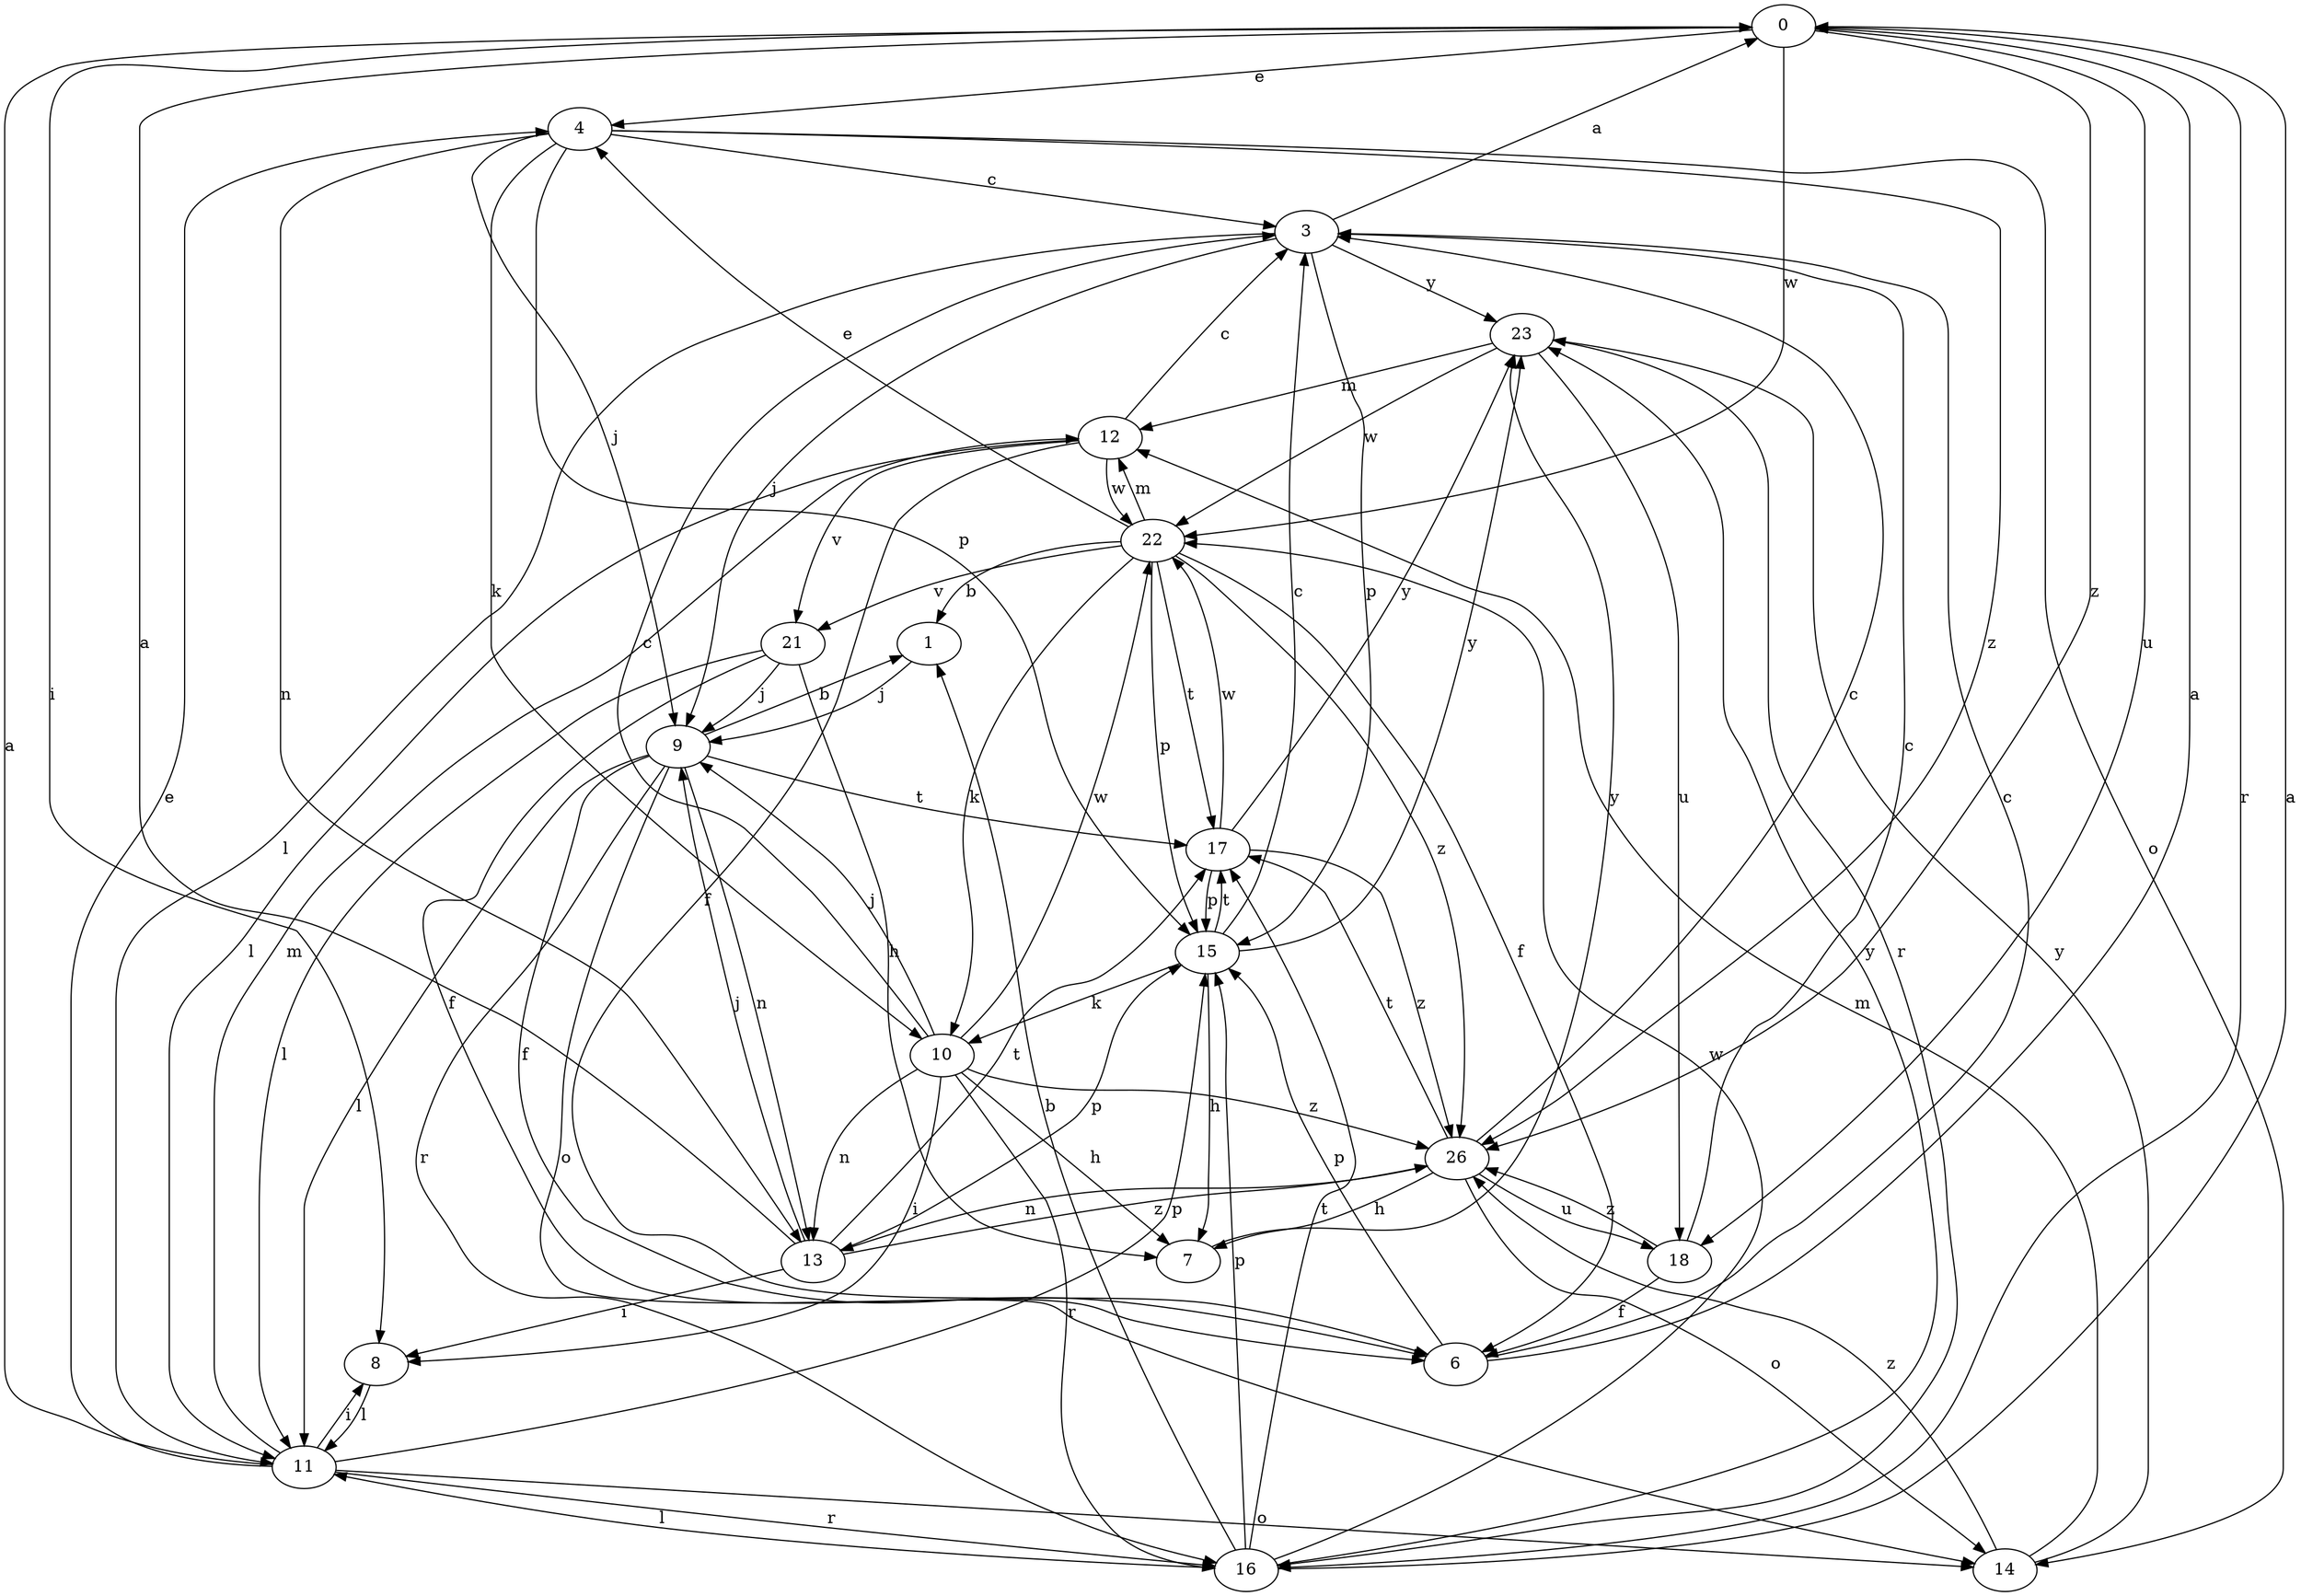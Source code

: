 strict digraph  {
0;
1;
3;
4;
6;
7;
8;
9;
10;
11;
12;
13;
14;
15;
16;
17;
18;
21;
22;
23;
26;
0 -> 4  [label=e];
0 -> 8  [label=i];
0 -> 16  [label=r];
0 -> 18  [label=u];
0 -> 22  [label=w];
0 -> 26  [label=z];
1 -> 9  [label=j];
3 -> 0  [label=a];
3 -> 9  [label=j];
3 -> 11  [label=l];
3 -> 15  [label=p];
3 -> 23  [label=y];
4 -> 3  [label=c];
4 -> 9  [label=j];
4 -> 10  [label=k];
4 -> 13  [label=n];
4 -> 14  [label=o];
4 -> 15  [label=p];
4 -> 26  [label=z];
6 -> 0  [label=a];
6 -> 3  [label=c];
6 -> 15  [label=p];
7 -> 23  [label=y];
8 -> 11  [label=l];
9 -> 1  [label=b];
9 -> 6  [label=f];
9 -> 11  [label=l];
9 -> 13  [label=n];
9 -> 14  [label=o];
9 -> 16  [label=r];
9 -> 17  [label=t];
10 -> 3  [label=c];
10 -> 7  [label=h];
10 -> 8  [label=i];
10 -> 9  [label=j];
10 -> 13  [label=n];
10 -> 16  [label=r];
10 -> 22  [label=w];
10 -> 26  [label=z];
11 -> 0  [label=a];
11 -> 4  [label=e];
11 -> 8  [label=i];
11 -> 12  [label=m];
11 -> 14  [label=o];
11 -> 15  [label=p];
11 -> 16  [label=r];
12 -> 3  [label=c];
12 -> 6  [label=f];
12 -> 11  [label=l];
12 -> 21  [label=v];
12 -> 22  [label=w];
13 -> 0  [label=a];
13 -> 8  [label=i];
13 -> 9  [label=j];
13 -> 15  [label=p];
13 -> 17  [label=t];
13 -> 26  [label=z];
14 -> 12  [label=m];
14 -> 23  [label=y];
14 -> 26  [label=z];
15 -> 3  [label=c];
15 -> 7  [label=h];
15 -> 10  [label=k];
15 -> 17  [label=t];
15 -> 23  [label=y];
16 -> 0  [label=a];
16 -> 1  [label=b];
16 -> 11  [label=l];
16 -> 15  [label=p];
16 -> 17  [label=t];
16 -> 22  [label=w];
16 -> 23  [label=y];
17 -> 15  [label=p];
17 -> 22  [label=w];
17 -> 23  [label=y];
17 -> 26  [label=z];
18 -> 3  [label=c];
18 -> 6  [label=f];
18 -> 26  [label=z];
21 -> 6  [label=f];
21 -> 7  [label=h];
21 -> 9  [label=j];
21 -> 11  [label=l];
22 -> 1  [label=b];
22 -> 4  [label=e];
22 -> 6  [label=f];
22 -> 10  [label=k];
22 -> 12  [label=m];
22 -> 15  [label=p];
22 -> 17  [label=t];
22 -> 21  [label=v];
22 -> 26  [label=z];
23 -> 12  [label=m];
23 -> 16  [label=r];
23 -> 18  [label=u];
23 -> 22  [label=w];
26 -> 3  [label=c];
26 -> 7  [label=h];
26 -> 13  [label=n];
26 -> 14  [label=o];
26 -> 17  [label=t];
26 -> 18  [label=u];
}
